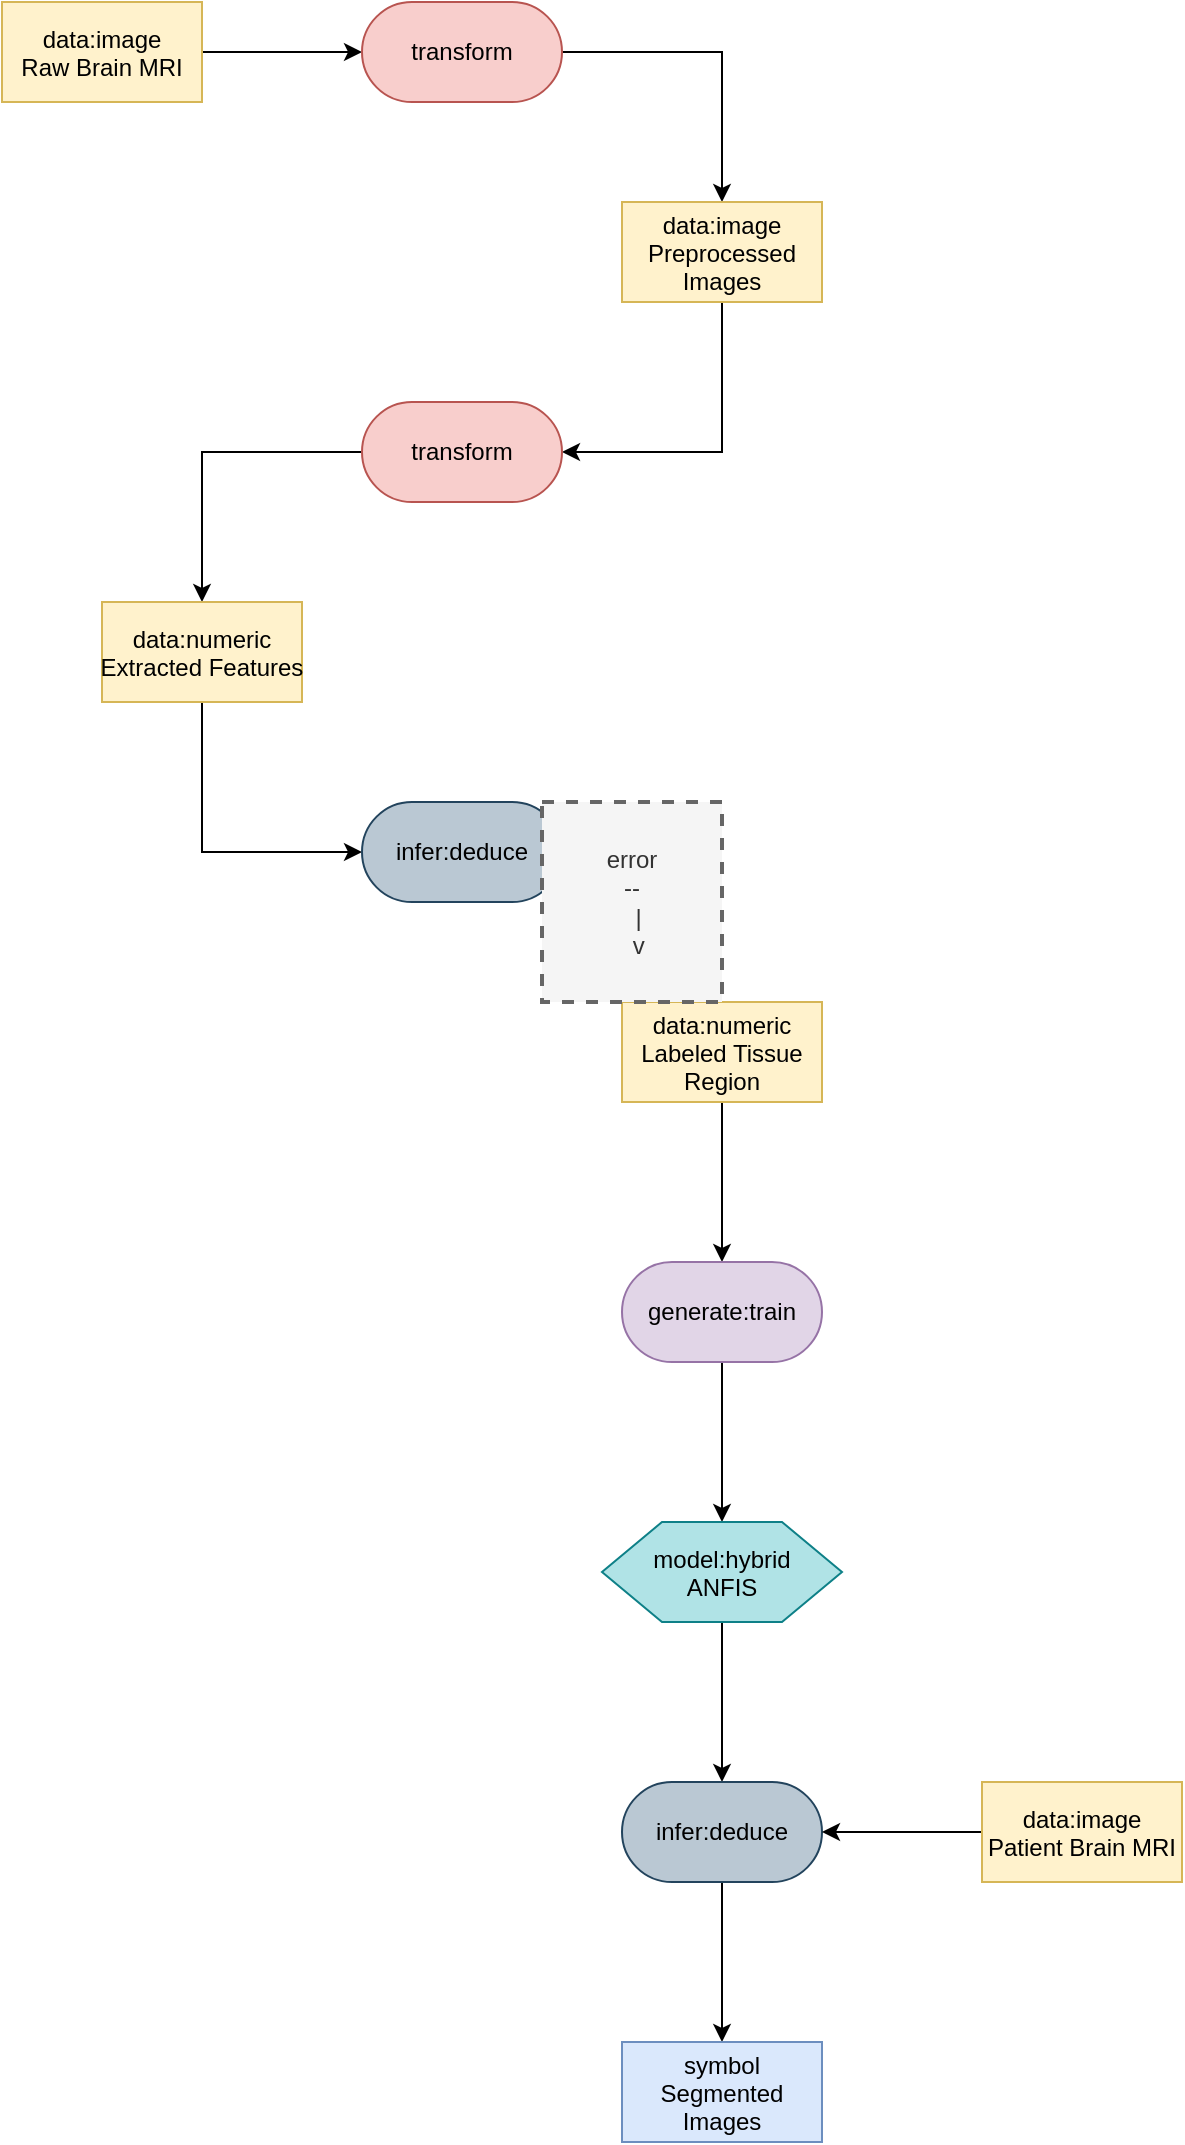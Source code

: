 <mxfile version="27.1.6" pages="2">
  <diagram name="Page-1" id="Mn18p1TbWb4ksseQK6y3">
    <mxGraphModel dx="1572" dy="942" grid="1" gridSize="10" guides="1" tooltips="1" connect="1" arrows="1" fold="1" page="1" pageScale="1" pageWidth="3300" pageHeight="4681" math="0" shadow="0">
      <root>
        <mxCell id="0" />
        <mxCell id="1" parent="0" />
        <mxCell id="Xp5Fw_eQ5wG6B3eZGV__-3" style="edgeStyle=orthogonalEdgeStyle;rounded=0;orthogonalLoop=1;jettySize=auto;html=1;exitX=1;exitY=0.5;exitDx=0;exitDy=0;entryX=0;entryY=0.5;entryDx=0;entryDy=0;" edge="1" parent="1" source="Xp5Fw_eQ5wG6B3eZGV__-1" target="Xp5Fw_eQ5wG6B3eZGV__-2">
          <mxGeometry relative="1" as="geometry" />
        </mxCell>
        <mxCell id="Xp5Fw_eQ5wG6B3eZGV__-1" value="data:image&#xa;Raw Brain MRI" style="rectangle;fillColor=#fff2cc;strokeColor=#d6b656;" name="data" vertex="1" parent="1">
          <mxGeometry x="340" y="230" width="100" height="50" as="geometry" />
        </mxCell>
        <mxCell id="Xp5Fw_eQ5wG6B3eZGV__-5" style="edgeStyle=orthogonalEdgeStyle;rounded=0;orthogonalLoop=1;jettySize=auto;html=1;exitX=1;exitY=0.5;exitDx=0;exitDy=0;entryX=0.5;entryY=0;entryDx=0;entryDy=0;" edge="1" parent="1" source="Xp5Fw_eQ5wG6B3eZGV__-2" target="Xp5Fw_eQ5wG6B3eZGV__-4">
          <mxGeometry relative="1" as="geometry" />
        </mxCell>
        <mxCell id="Xp5Fw_eQ5wG6B3eZGV__-2" value="transform" style="rounded=1;whiteSpace=wrap;html=1;arcSize=50;fillColor=#f8cecc;strokeColor=#b85450;" name="transform" vertex="1" parent="1">
          <mxGeometry x="520" y="230" width="100" height="50" as="geometry" />
        </mxCell>
        <mxCell id="Xp5Fw_eQ5wG6B3eZGV__-7" style="edgeStyle=orthogonalEdgeStyle;rounded=0;orthogonalLoop=1;jettySize=auto;html=1;exitX=0.5;exitY=1;exitDx=0;exitDy=0;entryX=1;entryY=0.5;entryDx=0;entryDy=0;" edge="1" parent="1" source="Xp5Fw_eQ5wG6B3eZGV__-4" target="Xp5Fw_eQ5wG6B3eZGV__-6">
          <mxGeometry relative="1" as="geometry" />
        </mxCell>
        <mxCell id="Xp5Fw_eQ5wG6B3eZGV__-4" value="data:image&#xa;Preprocessed&#xa;Images" style="rectangle;fillColor=#fff2cc;strokeColor=#d6b656;" name="data" vertex="1" parent="1">
          <mxGeometry x="650" y="330" width="100" height="50" as="geometry" />
        </mxCell>
        <mxCell id="Xp5Fw_eQ5wG6B3eZGV__-9" style="edgeStyle=orthogonalEdgeStyle;rounded=0;orthogonalLoop=1;jettySize=auto;html=1;exitX=0;exitY=0.5;exitDx=0;exitDy=0;entryX=0.5;entryY=0;entryDx=0;entryDy=0;" edge="1" parent="1" source="Xp5Fw_eQ5wG6B3eZGV__-6" target="Xp5Fw_eQ5wG6B3eZGV__-8">
          <mxGeometry relative="1" as="geometry" />
        </mxCell>
        <mxCell id="Xp5Fw_eQ5wG6B3eZGV__-6" value="transform" style="rounded=1;whiteSpace=wrap;html=1;arcSize=50;fillColor=#f8cecc;strokeColor=#b85450;" name="transform" vertex="1" parent="1">
          <mxGeometry x="520" y="430" width="100" height="50" as="geometry" />
        </mxCell>
        <mxCell id="Xp5Fw_eQ5wG6B3eZGV__-11" style="edgeStyle=orthogonalEdgeStyle;rounded=0;orthogonalLoop=1;jettySize=auto;html=1;exitX=0.5;exitY=1;exitDx=0;exitDy=0;entryX=0;entryY=0.5;entryDx=0;entryDy=0;" edge="1" parent="1" source="Xp5Fw_eQ5wG6B3eZGV__-8" target="Xp5Fw_eQ5wG6B3eZGV__-10">
          <mxGeometry relative="1" as="geometry" />
        </mxCell>
        <mxCell id="Xp5Fw_eQ5wG6B3eZGV__-8" value="data:numeric&#xa;Extracted Features" style="rectangle;fillColor=#fff2cc;strokeColor=#d6b656;" name="data" vertex="1" parent="1">
          <mxGeometry x="390" y="530" width="100" height="50" as="geometry" />
        </mxCell>
        <mxCell id="Xp5Fw_eQ5wG6B3eZGV__-10" value="infer:deduce" style="rounded=1;whiteSpace=wrap;html=1;arcSize=50;fillColor=#bac8d3;strokeColor=#23445d;" name="infer:deduce" vertex="1" parent="1">
          <mxGeometry x="520" y="630" width="100" height="50" as="geometry" />
        </mxCell>
        <mxCell id="Xp5Fw_eQ5wG6B3eZGV__-16" style="edgeStyle=orthogonalEdgeStyle;rounded=0;orthogonalLoop=1;jettySize=auto;html=1;exitX=0.5;exitY=1;exitDx=0;exitDy=0;entryX=0.5;entryY=0;entryDx=0;entryDy=0;" edge="1" parent="1" source="Xp5Fw_eQ5wG6B3eZGV__-12" target="Xp5Fw_eQ5wG6B3eZGV__-15">
          <mxGeometry relative="1" as="geometry" />
        </mxCell>
        <mxCell id="Xp5Fw_eQ5wG6B3eZGV__-12" value="data:numeric&#xa;Labeled Tissue&#xa;Region" style="rectangle;fillColor=#fff2cc;strokeColor=#d6b656;" name="data" vertex="1" parent="1">
          <mxGeometry x="650" y="730" width="100" height="50" as="geometry" />
        </mxCell>
        <mxCell id="Xp5Fw_eQ5wG6B3eZGV__-14" value="&lt;div&gt;error&lt;/div&gt;&lt;div&gt;--&lt;/div&gt;&lt;div&gt;&amp;nbsp; |&lt;/div&gt;&lt;div&gt;&amp;nbsp; v&lt;/div&gt;" style="text;html=1;align=center;verticalAlign=middle;whiteSpace=wrap;rounded=0;dashed=1;fillColor=#f5f5f5;fontColor=#333333;strokeColor=#666666;strokeWidth=2;" name="text" vertex="1" parent="1">
          <mxGeometry x="610" y="630" width="90" height="100" as="geometry" />
        </mxCell>
        <mxCell id="Xp5Fw_eQ5wG6B3eZGV__-18" style="edgeStyle=orthogonalEdgeStyle;rounded=0;orthogonalLoop=1;jettySize=auto;html=1;exitX=0.5;exitY=1;exitDx=0;exitDy=0;entryX=0.5;entryY=0;entryDx=0;entryDy=0;" edge="1" parent="1" source="Xp5Fw_eQ5wG6B3eZGV__-15" target="Xp5Fw_eQ5wG6B3eZGV__-17">
          <mxGeometry relative="1" as="geometry" />
        </mxCell>
        <mxCell id="Xp5Fw_eQ5wG6B3eZGV__-15" value="generate:train" style="rounded=1;whiteSpace=wrap;html=1;arcSize=50;fillColor=#e1d5e7;strokeColor=#9673a6;" name="generate:train" vertex="1" parent="1">
          <mxGeometry x="650" y="860" width="100" height="50" as="geometry" />
        </mxCell>
        <mxCell id="Xp5Fw_eQ5wG6B3eZGV__-20" style="edgeStyle=orthogonalEdgeStyle;rounded=0;orthogonalLoop=1;jettySize=auto;html=1;exitX=0.5;exitY=1;exitDx=0;exitDy=0;entryX=0.5;entryY=0;entryDx=0;entryDy=0;" edge="1" parent="1" source="Xp5Fw_eQ5wG6B3eZGV__-17" target="Xp5Fw_eQ5wG6B3eZGV__-19">
          <mxGeometry relative="1" as="geometry" />
        </mxCell>
        <mxCell id="Xp5Fw_eQ5wG6B3eZGV__-17" value="model:hybrid&#xa;ANFIS" style="shape=hexagon;perimeter=hexagonPerimeter2;fillColor=#b0e3e6;strokeColor=#0e8088;" name="model" vertex="1" parent="1">
          <mxGeometry x="640" y="990" width="120" height="50" as="geometry" />
        </mxCell>
        <mxCell id="Xp5Fw_eQ5wG6B3eZGV__-24" style="edgeStyle=orthogonalEdgeStyle;rounded=0;orthogonalLoop=1;jettySize=auto;html=1;exitX=0.5;exitY=1;exitDx=0;exitDy=0;entryX=0.5;entryY=0;entryDx=0;entryDy=0;" edge="1" parent="1" source="Xp5Fw_eQ5wG6B3eZGV__-19" target="Xp5Fw_eQ5wG6B3eZGV__-23">
          <mxGeometry relative="1" as="geometry" />
        </mxCell>
        <mxCell id="Xp5Fw_eQ5wG6B3eZGV__-19" value="infer:deduce" style="rounded=1;whiteSpace=wrap;html=1;arcSize=50;fillColor=#bac8d3;strokeColor=#23445d;" name="infer:deduce" vertex="1" parent="1">
          <mxGeometry x="650" y="1120" width="100" height="50" as="geometry" />
        </mxCell>
        <mxCell id="Xp5Fw_eQ5wG6B3eZGV__-22" style="edgeStyle=orthogonalEdgeStyle;rounded=0;orthogonalLoop=1;jettySize=auto;html=1;exitX=0;exitY=0.5;exitDx=0;exitDy=0;entryX=1;entryY=0.5;entryDx=0;entryDy=0;" edge="1" parent="1" source="Xp5Fw_eQ5wG6B3eZGV__-21" target="Xp5Fw_eQ5wG6B3eZGV__-19">
          <mxGeometry relative="1" as="geometry" />
        </mxCell>
        <mxCell id="Xp5Fw_eQ5wG6B3eZGV__-21" value="data:image&#xa;Patient Brain MRI" style="rectangle;fillColor=#fff2cc;strokeColor=#d6b656;" name="data" vertex="1" parent="1">
          <mxGeometry x="830" y="1120" width="100" height="50" as="geometry" />
        </mxCell>
        <mxCell id="Xp5Fw_eQ5wG6B3eZGV__-23" value="symbol&#xa;Segmented&#xa;Images" style="rectangle;fillColor=#dae8fc;strokeColor=#6c8ebf;" name="symbol" vertex="1" parent="1">
          <mxGeometry x="650" y="1250" width="100" height="50" as="geometry" />
        </mxCell>
      </root>
    </mxGraphModel>
  </diagram>
  <diagram name="Copy of Page-1" id="mPoAxTSWdruK64pYArRO">
    <mxGraphModel dx="1429" dy="856" grid="1" gridSize="10" guides="1" tooltips="1" connect="1" arrows="1" fold="1" page="1" pageScale="1" pageWidth="3300" pageHeight="4681" math="0" shadow="0">
      <root>
        <mxCell id="kds3OU3N1lj2J1L0D-RB-0" />
        <mxCell id="kds3OU3N1lj2J1L0D-RB-1" parent="kds3OU3N1lj2J1L0D-RB-0" />
        <mxCell id="kds3OU3N1lj2J1L0D-RB-2" style="edgeStyle=orthogonalEdgeStyle;rounded=0;orthogonalLoop=1;jettySize=auto;html=1;exitX=1;exitY=0.5;exitDx=0;exitDy=0;entryX=0;entryY=0.5;entryDx=0;entryDy=0;" edge="1" parent="kds3OU3N1lj2J1L0D-RB-1" source="kds3OU3N1lj2J1L0D-RB-3" target="kds3OU3N1lj2J1L0D-RB-5">
          <mxGeometry relative="1" as="geometry" />
        </mxCell>
        <mxCell id="kds3OU3N1lj2J1L0D-RB-3" value="data:image&#xa;Raw Brain MRI" style="rectangle;fillColor=#fff2cc;strokeColor=#d6b656;" name="data" vertex="1" parent="kds3OU3N1lj2J1L0D-RB-1">
          <mxGeometry x="340" y="230" width="100" height="50" as="geometry" />
        </mxCell>
        <mxCell id="kds3OU3N1lj2J1L0D-RB-4" style="edgeStyle=orthogonalEdgeStyle;rounded=0;orthogonalLoop=1;jettySize=auto;html=1;exitX=1;exitY=0.5;exitDx=0;exitDy=0;entryX=0.5;entryY=0;entryDx=0;entryDy=0;" edge="1" parent="kds3OU3N1lj2J1L0D-RB-1" source="kds3OU3N1lj2J1L0D-RB-5" target="kds3OU3N1lj2J1L0D-RB-7">
          <mxGeometry relative="1" as="geometry" />
        </mxCell>
        <mxCell id="kds3OU3N1lj2J1L0D-RB-5" value="transform" style="rounded=1;whiteSpace=wrap;html=1;arcSize=50;fillColor=#f8cecc;strokeColor=#b85450;" name="transform" vertex="1" parent="kds3OU3N1lj2J1L0D-RB-1">
          <mxGeometry x="520" y="230" width="100" height="50" as="geometry" />
        </mxCell>
        <mxCell id="kds3OU3N1lj2J1L0D-RB-6" style="edgeStyle=orthogonalEdgeStyle;rounded=0;orthogonalLoop=1;jettySize=auto;html=1;exitX=0.5;exitY=1;exitDx=0;exitDy=0;entryX=1;entryY=0.5;entryDx=0;entryDy=0;" edge="1" parent="kds3OU3N1lj2J1L0D-RB-1" source="kds3OU3N1lj2J1L0D-RB-7" target="kds3OU3N1lj2J1L0D-RB-9">
          <mxGeometry relative="1" as="geometry" />
        </mxCell>
        <mxCell id="kds3OU3N1lj2J1L0D-RB-7" value="data:image&#xa;Preprocessed&#xa;Images" style="rectangle;fillColor=#fff2cc;strokeColor=#d6b656;" name="data" vertex="1" parent="kds3OU3N1lj2J1L0D-RB-1">
          <mxGeometry x="650" y="330" width="100" height="50" as="geometry" />
        </mxCell>
        <mxCell id="kds3OU3N1lj2J1L0D-RB-8" style="edgeStyle=orthogonalEdgeStyle;rounded=0;orthogonalLoop=1;jettySize=auto;html=1;exitX=0;exitY=0.5;exitDx=0;exitDy=0;entryX=0.5;entryY=0;entryDx=0;entryDy=0;" edge="1" parent="kds3OU3N1lj2J1L0D-RB-1" source="kds3OU3N1lj2J1L0D-RB-9" target="kds3OU3N1lj2J1L0D-RB-11">
          <mxGeometry relative="1" as="geometry" />
        </mxCell>
        <mxCell id="kds3OU3N1lj2J1L0D-RB-9" value="transform" style="rounded=1;whiteSpace=wrap;html=1;arcSize=50;fillColor=#f8cecc;strokeColor=#b85450;" name="transform" vertex="1" parent="kds3OU3N1lj2J1L0D-RB-1">
          <mxGeometry x="520" y="430" width="100" height="50" as="geometry" />
        </mxCell>
        <mxCell id="kds3OU3N1lj2J1L0D-RB-10" style="edgeStyle=orthogonalEdgeStyle;rounded=0;orthogonalLoop=1;jettySize=auto;html=1;exitX=0.5;exitY=1;exitDx=0;exitDy=0;entryX=0;entryY=0.5;entryDx=0;entryDy=0;" edge="1" parent="kds3OU3N1lj2J1L0D-RB-1" source="kds3OU3N1lj2J1L0D-RB-11" target="kds3OU3N1lj2J1L0D-RB-12">
          <mxGeometry relative="1" as="geometry" />
        </mxCell>
        <mxCell id="kds3OU3N1lj2J1L0D-RB-11" value="data:numeric&#xa;Extracted Features" style="rectangle;fillColor=#fff2cc;strokeColor=#d6b656;" name="data" vertex="1" parent="kds3OU3N1lj2J1L0D-RB-1">
          <mxGeometry x="390" y="530" width="100" height="50" as="geometry" />
        </mxCell>
        <mxCell id="rvUKDfpNNLcU9XB2xQ9K-0" style="edgeStyle=orthogonalEdgeStyle;rounded=0;orthogonalLoop=1;jettySize=auto;html=1;exitX=1;exitY=0.5;exitDx=0;exitDy=0;entryX=0.5;entryY=0;entryDx=0;entryDy=0;" edge="1" parent="kds3OU3N1lj2J1L0D-RB-1" source="kds3OU3N1lj2J1L0D-RB-12" target="kds3OU3N1lj2J1L0D-RB-14">
          <mxGeometry relative="1" as="geometry" />
        </mxCell>
        <mxCell id="kds3OU3N1lj2J1L0D-RB-12" value="infer:deduce" style="rounded=1;whiteSpace=wrap;html=1;arcSize=50;fillColor=#bac8d3;strokeColor=#23445d;" name="infer:deduce" vertex="1" parent="kds3OU3N1lj2J1L0D-RB-1">
          <mxGeometry x="520" y="630" width="100" height="50" as="geometry" />
        </mxCell>
        <mxCell id="kds3OU3N1lj2J1L0D-RB-13" style="edgeStyle=orthogonalEdgeStyle;rounded=0;orthogonalLoop=1;jettySize=auto;html=1;exitX=0.5;exitY=1;exitDx=0;exitDy=0;entryX=0.5;entryY=0;entryDx=0;entryDy=0;" edge="1" parent="kds3OU3N1lj2J1L0D-RB-1" source="kds3OU3N1lj2J1L0D-RB-14" target="kds3OU3N1lj2J1L0D-RB-17">
          <mxGeometry relative="1" as="geometry" />
        </mxCell>
        <mxCell id="kds3OU3N1lj2J1L0D-RB-14" value="data:numeric&#xa;Labeled Tissue&#xa;Region" style="rectangle;fillColor=#fff2cc;strokeColor=#d6b656;" name="data" vertex="1" parent="kds3OU3N1lj2J1L0D-RB-1">
          <mxGeometry x="650" y="730" width="100" height="50" as="geometry" />
        </mxCell>
        <mxCell id="kds3OU3N1lj2J1L0D-RB-16" style="edgeStyle=orthogonalEdgeStyle;rounded=0;orthogonalLoop=1;jettySize=auto;html=1;exitX=0.5;exitY=1;exitDx=0;exitDy=0;entryX=0.5;entryY=0;entryDx=0;entryDy=0;" edge="1" parent="kds3OU3N1lj2J1L0D-RB-1" source="kds3OU3N1lj2J1L0D-RB-17" target="kds3OU3N1lj2J1L0D-RB-19">
          <mxGeometry relative="1" as="geometry" />
        </mxCell>
        <mxCell id="kds3OU3N1lj2J1L0D-RB-17" value="generate:train" style="rounded=1;whiteSpace=wrap;html=1;arcSize=50;fillColor=#e1d5e7;strokeColor=#9673a6;" name="generate:train" vertex="1" parent="kds3OU3N1lj2J1L0D-RB-1">
          <mxGeometry x="650" y="860" width="100" height="50" as="geometry" />
        </mxCell>
        <mxCell id="kds3OU3N1lj2J1L0D-RB-18" style="edgeStyle=orthogonalEdgeStyle;rounded=0;orthogonalLoop=1;jettySize=auto;html=1;exitX=0.5;exitY=1;exitDx=0;exitDy=0;entryX=0.5;entryY=0;entryDx=0;entryDy=0;" edge="1" parent="kds3OU3N1lj2J1L0D-RB-1" source="kds3OU3N1lj2J1L0D-RB-19" target="kds3OU3N1lj2J1L0D-RB-21">
          <mxGeometry relative="1" as="geometry" />
        </mxCell>
        <mxCell id="kds3OU3N1lj2J1L0D-RB-19" value="model:hybrid&#xa;ANFIS" style="shape=hexagon;perimeter=hexagonPerimeter2;fillColor=#b0e3e6;strokeColor=#0e8088;" name="model" vertex="1" parent="kds3OU3N1lj2J1L0D-RB-1">
          <mxGeometry x="640" y="990" width="120" height="50" as="geometry" />
        </mxCell>
        <mxCell id="kds3OU3N1lj2J1L0D-RB-20" style="edgeStyle=orthogonalEdgeStyle;rounded=0;orthogonalLoop=1;jettySize=auto;html=1;exitX=0.5;exitY=1;exitDx=0;exitDy=0;entryX=0.5;entryY=0;entryDx=0;entryDy=0;" edge="1" parent="kds3OU3N1lj2J1L0D-RB-1" source="kds3OU3N1lj2J1L0D-RB-21" target="kds3OU3N1lj2J1L0D-RB-24">
          <mxGeometry relative="1" as="geometry" />
        </mxCell>
        <mxCell id="kds3OU3N1lj2J1L0D-RB-21" value="infer:deduce" style="rounded=1;whiteSpace=wrap;html=1;arcSize=50;fillColor=#bac8d3;strokeColor=#23445d;" name="infer:deduce" vertex="1" parent="kds3OU3N1lj2J1L0D-RB-1">
          <mxGeometry x="650" y="1120" width="100" height="50" as="geometry" />
        </mxCell>
        <mxCell id="kds3OU3N1lj2J1L0D-RB-22" style="edgeStyle=orthogonalEdgeStyle;rounded=0;orthogonalLoop=1;jettySize=auto;html=1;exitX=0;exitY=0.5;exitDx=0;exitDy=0;entryX=1;entryY=0.5;entryDx=0;entryDy=0;" edge="1" parent="kds3OU3N1lj2J1L0D-RB-1" source="kds3OU3N1lj2J1L0D-RB-23" target="kds3OU3N1lj2J1L0D-RB-21">
          <mxGeometry relative="1" as="geometry" />
        </mxCell>
        <mxCell id="kds3OU3N1lj2J1L0D-RB-23" value="data:image&#xa;Patient Brain MRI" style="rectangle;fillColor=#fff2cc;strokeColor=#d6b656;" name="data" vertex="1" parent="kds3OU3N1lj2J1L0D-RB-1">
          <mxGeometry x="830" y="1120" width="100" height="50" as="geometry" />
        </mxCell>
        <mxCell id="kds3OU3N1lj2J1L0D-RB-24" value="symbol&#xa;Segmented&#xa;Images" style="rectangle;fillColor=#dae8fc;strokeColor=#6c8ebf;" name="symbol" vertex="1" parent="kds3OU3N1lj2J1L0D-RB-1">
          <mxGeometry x="650" y="1250" width="100" height="50" as="geometry" />
        </mxCell>
      </root>
    </mxGraphModel>
  </diagram>
</mxfile>
